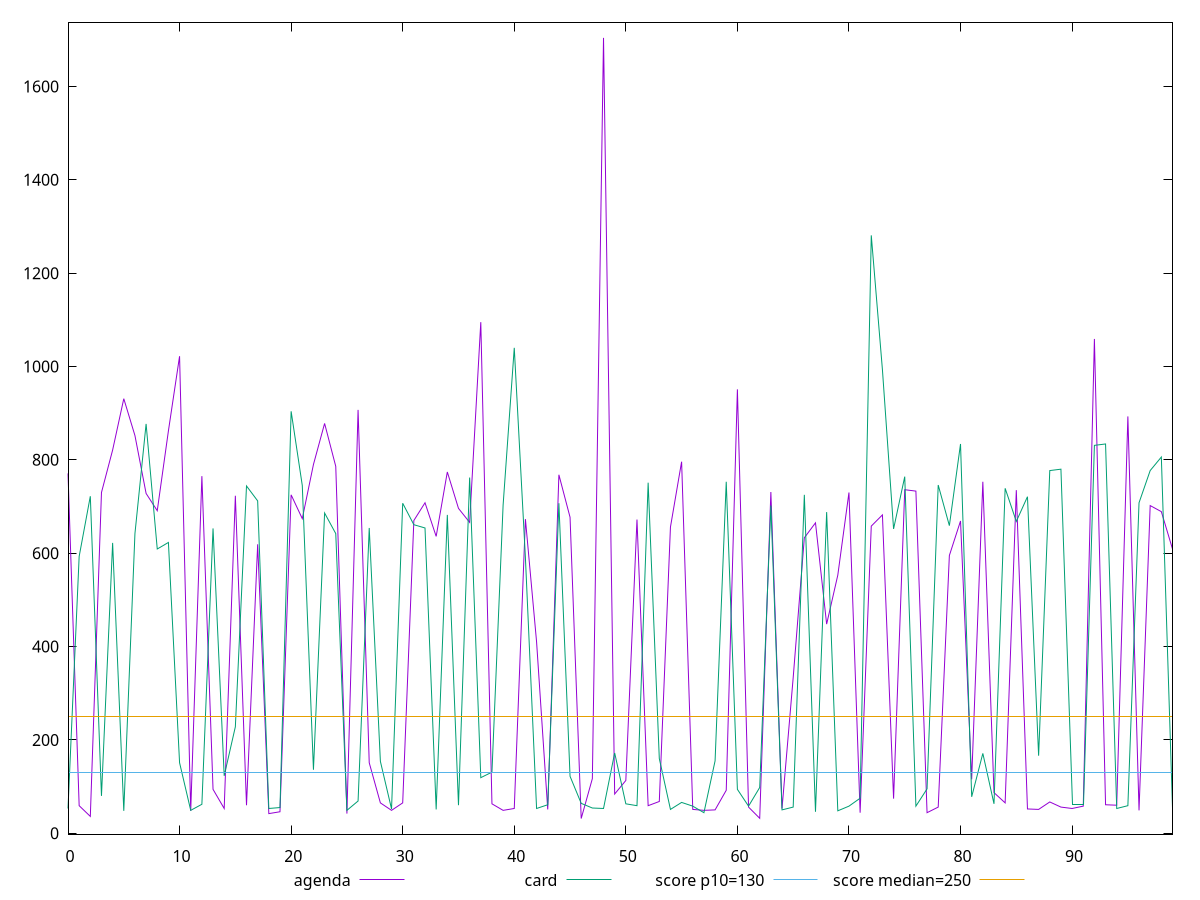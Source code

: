 reset

$agenda <<EOF
0 771
1 59
2 36
3 729.9999999999982
4 821
5 931
6 852
7 728
8 691
9 862
10 1022
11 48
12 765
13 94
14 53
15 723
16 60
17 619
18 42
19 46
20 725
21 674
22 790
23 878
24 786
25 42
26 907
27 151
28 65
29 49
30 65
31 670
32 708
33 636
34 774
35 696.0000000000009
36 666
37 1095.000000000001
38 63
39 49
40 53
41 673
42 410.0000000000001
43 51
44 768
45 677
46 31.5
47 117
48 1704.0000000000018
49 84
50 113
51 672
52 59
53 68
54 656
55 796
56 51
57 49
58 50
59 92
60 951
61 56
62 32
63 731
64 53
65 333
66 633
67 665
68 448
69 553
70 730.0000000000009
71 44
72 658
73 682
74 74
75 736
76 733
77 44
78 56.000000000000455
79 595
80 669
81 115.5
82 753
83 87
84 65
85 735
86 52
87 51
88 67
89 56
90 53
91 58
92 1059
93 61
94 60
95 893
96 49
97 702
98 689
99 609
EOF

$card <<EOF
0 53
1 593
2 722
3 80
4 622
5 48
6 642
7 877
8 609
9 623
10 151
11 49
12 62
13 653
14 123
15 228
16 744
17 712
18 53
19 55
20 904
21 745
22 136
23 686
24 641.9999999999991
25 49
26 69
27 653.9999999999982
28 154
29 52
30 707
31 661
32 654
33 51
34 682
35 60
36 762
37 119
38 131
39 703
40 1040
41 590
42 53
43 61
44 707
45 122
46 64
47 54
48 53
49 172
50 63
51 59
52 751
53 159.99999999999977
54 51
55 66
56 58
57 44
58 155
59 753
60 94
61 58
62 98
63 702
64 50
65 56
66 725
67 46
68 688
69 48
70 58
71 75
72 1281
73 993
74 652
75 764
76 58
77 95
78 746
79 659
80 834
81 78
82 171
83 63
84 739
85 668
86 721
87 166
88 777
89 780
90 62
91 62
92 830.9999999999982
93 834
94 53
95 59
96 708
97 777
98 806
99 54
EOF

set key outside below
set xrange [0:99]
set yrange [-1.9500000000000384:1737.4500000000019]
set trange [-1.9500000000000384:1737.4500000000019]
set terminal svg size 640, 520 enhanced background rgb 'white'
set output "reports/report_00028_2021-02-24T12-49-42.674Z/max-potential-fid/comparison/line/1_vs_2.svg"

plot $agenda title "agenda" with line, \
     $card title "card" with line, \
     130 title "score p10=130", \
     250 title "score median=250"

reset
